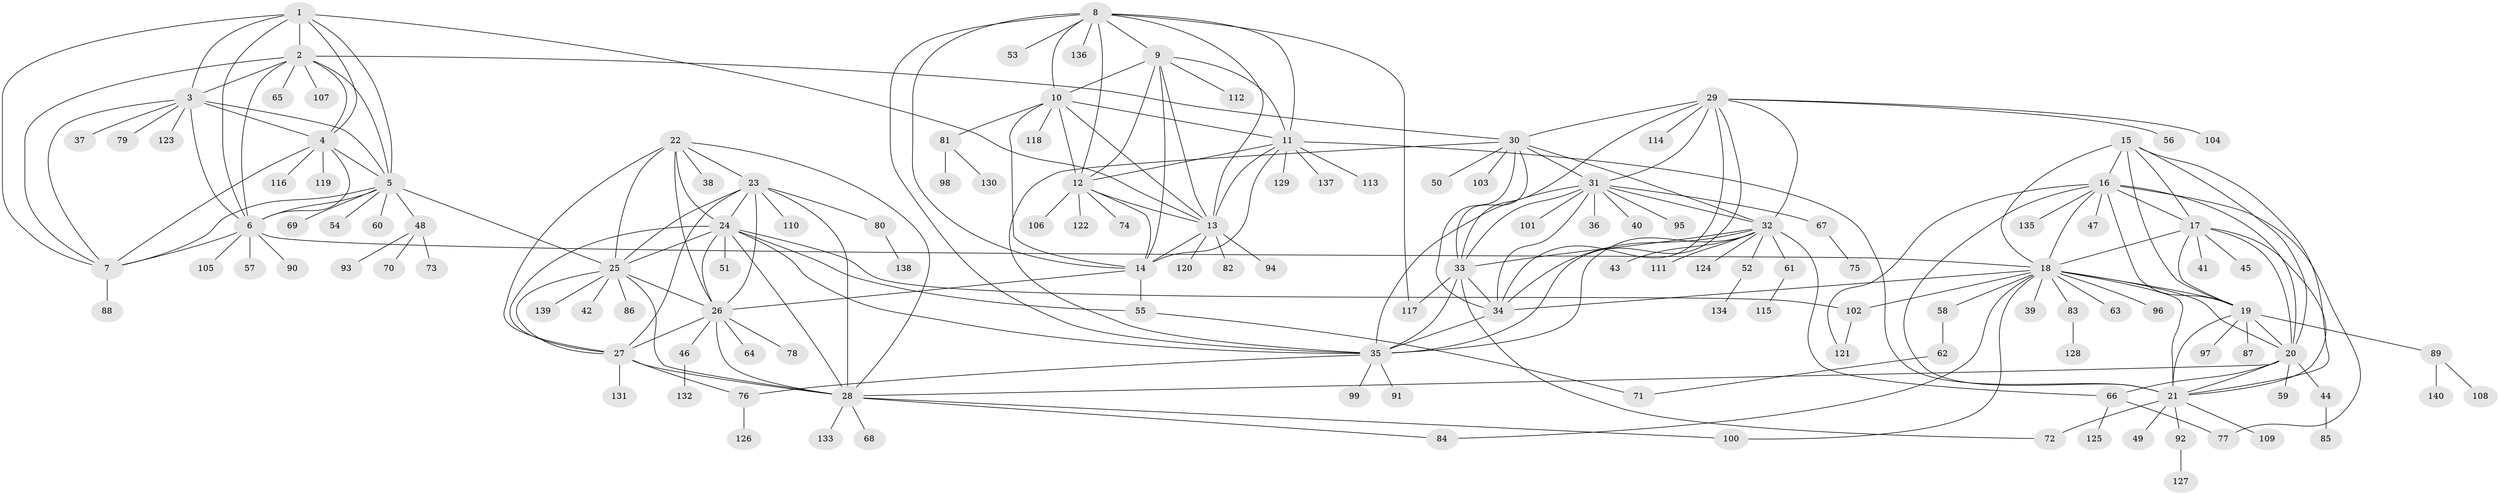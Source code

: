// coarse degree distribution, {4: 0.03571428571428571, 9: 0.03571428571428571, 5: 0.03571428571428571, 20: 0.011904761904761904, 7: 0.023809523809523808, 6: 0.03571428571428571, 2: 0.08333333333333333, 19: 0.011904761904761904, 13: 0.023809523809523808, 1: 0.6904761904761905, 3: 0.011904761904761904}
// Generated by graph-tools (version 1.1) at 2025/19/03/04/25 18:19:31]
// undirected, 140 vertices, 231 edges
graph export_dot {
graph [start="1"]
  node [color=gray90,style=filled];
  1;
  2;
  3;
  4;
  5;
  6;
  7;
  8;
  9;
  10;
  11;
  12;
  13;
  14;
  15;
  16;
  17;
  18;
  19;
  20;
  21;
  22;
  23;
  24;
  25;
  26;
  27;
  28;
  29;
  30;
  31;
  32;
  33;
  34;
  35;
  36;
  37;
  38;
  39;
  40;
  41;
  42;
  43;
  44;
  45;
  46;
  47;
  48;
  49;
  50;
  51;
  52;
  53;
  54;
  55;
  56;
  57;
  58;
  59;
  60;
  61;
  62;
  63;
  64;
  65;
  66;
  67;
  68;
  69;
  70;
  71;
  72;
  73;
  74;
  75;
  76;
  77;
  78;
  79;
  80;
  81;
  82;
  83;
  84;
  85;
  86;
  87;
  88;
  89;
  90;
  91;
  92;
  93;
  94;
  95;
  96;
  97;
  98;
  99;
  100;
  101;
  102;
  103;
  104;
  105;
  106;
  107;
  108;
  109;
  110;
  111;
  112;
  113;
  114;
  115;
  116;
  117;
  118;
  119;
  120;
  121;
  122;
  123;
  124;
  125;
  126;
  127;
  128;
  129;
  130;
  131;
  132;
  133;
  134;
  135;
  136;
  137;
  138;
  139;
  140;
  1 -- 2;
  1 -- 3;
  1 -- 4;
  1 -- 5;
  1 -- 6;
  1 -- 7;
  1 -- 13;
  2 -- 3;
  2 -- 4;
  2 -- 5;
  2 -- 6;
  2 -- 7;
  2 -- 30;
  2 -- 65;
  2 -- 107;
  3 -- 4;
  3 -- 5;
  3 -- 6;
  3 -- 7;
  3 -- 37;
  3 -- 79;
  3 -- 123;
  4 -- 5;
  4 -- 6;
  4 -- 7;
  4 -- 116;
  4 -- 119;
  5 -- 6;
  5 -- 7;
  5 -- 25;
  5 -- 48;
  5 -- 54;
  5 -- 60;
  5 -- 69;
  6 -- 7;
  6 -- 18;
  6 -- 57;
  6 -- 90;
  6 -- 105;
  7 -- 88;
  8 -- 9;
  8 -- 10;
  8 -- 11;
  8 -- 12;
  8 -- 13;
  8 -- 14;
  8 -- 35;
  8 -- 53;
  8 -- 117;
  8 -- 136;
  9 -- 10;
  9 -- 11;
  9 -- 12;
  9 -- 13;
  9 -- 14;
  9 -- 112;
  10 -- 11;
  10 -- 12;
  10 -- 13;
  10 -- 14;
  10 -- 81;
  10 -- 118;
  11 -- 12;
  11 -- 13;
  11 -- 14;
  11 -- 21;
  11 -- 113;
  11 -- 129;
  11 -- 137;
  12 -- 13;
  12 -- 14;
  12 -- 74;
  12 -- 106;
  12 -- 122;
  13 -- 14;
  13 -- 82;
  13 -- 94;
  13 -- 120;
  14 -- 26;
  14 -- 55;
  15 -- 16;
  15 -- 17;
  15 -- 18;
  15 -- 19;
  15 -- 20;
  15 -- 21;
  16 -- 17;
  16 -- 18;
  16 -- 19;
  16 -- 20;
  16 -- 21;
  16 -- 47;
  16 -- 77;
  16 -- 121;
  16 -- 135;
  17 -- 18;
  17 -- 19;
  17 -- 20;
  17 -- 21;
  17 -- 41;
  17 -- 45;
  18 -- 19;
  18 -- 20;
  18 -- 21;
  18 -- 34;
  18 -- 39;
  18 -- 58;
  18 -- 63;
  18 -- 83;
  18 -- 84;
  18 -- 96;
  18 -- 100;
  18 -- 102;
  19 -- 20;
  19 -- 21;
  19 -- 87;
  19 -- 89;
  19 -- 97;
  20 -- 21;
  20 -- 28;
  20 -- 44;
  20 -- 59;
  20 -- 66;
  21 -- 49;
  21 -- 72;
  21 -- 92;
  21 -- 109;
  22 -- 23;
  22 -- 24;
  22 -- 25;
  22 -- 26;
  22 -- 27;
  22 -- 28;
  22 -- 38;
  23 -- 24;
  23 -- 25;
  23 -- 26;
  23 -- 27;
  23 -- 28;
  23 -- 80;
  23 -- 110;
  24 -- 25;
  24 -- 26;
  24 -- 27;
  24 -- 28;
  24 -- 35;
  24 -- 51;
  24 -- 55;
  24 -- 102;
  25 -- 26;
  25 -- 27;
  25 -- 28;
  25 -- 42;
  25 -- 86;
  25 -- 139;
  26 -- 27;
  26 -- 28;
  26 -- 46;
  26 -- 64;
  26 -- 78;
  27 -- 28;
  27 -- 76;
  27 -- 131;
  28 -- 68;
  28 -- 84;
  28 -- 100;
  28 -- 133;
  29 -- 30;
  29 -- 31;
  29 -- 32;
  29 -- 33;
  29 -- 34;
  29 -- 35;
  29 -- 56;
  29 -- 104;
  29 -- 114;
  30 -- 31;
  30 -- 32;
  30 -- 33;
  30 -- 34;
  30 -- 35;
  30 -- 50;
  30 -- 103;
  31 -- 32;
  31 -- 33;
  31 -- 34;
  31 -- 35;
  31 -- 36;
  31 -- 40;
  31 -- 67;
  31 -- 95;
  31 -- 101;
  32 -- 33;
  32 -- 34;
  32 -- 35;
  32 -- 43;
  32 -- 52;
  32 -- 61;
  32 -- 66;
  32 -- 111;
  32 -- 124;
  33 -- 34;
  33 -- 35;
  33 -- 72;
  33 -- 117;
  34 -- 35;
  35 -- 76;
  35 -- 91;
  35 -- 99;
  44 -- 85;
  46 -- 132;
  48 -- 70;
  48 -- 73;
  48 -- 93;
  52 -- 134;
  55 -- 71;
  58 -- 62;
  61 -- 115;
  62 -- 71;
  66 -- 77;
  66 -- 125;
  67 -- 75;
  76 -- 126;
  80 -- 138;
  81 -- 98;
  81 -- 130;
  83 -- 128;
  89 -- 108;
  89 -- 140;
  92 -- 127;
  102 -- 121;
}
